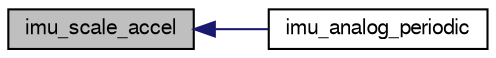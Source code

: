 digraph "imu_scale_accel"
{
  edge [fontname="FreeSans",fontsize="10",labelfontname="FreeSans",labelfontsize="10"];
  node [fontname="FreeSans",fontsize="10",shape=record];
  rankdir="LR";
  Node1 [label="imu_scale_accel",height=0.2,width=0.4,color="black", fillcolor="grey75", style="filled", fontcolor="black"];
  Node1 -> Node2 [dir="back",color="midnightblue",fontsize="10",style="solid",fontname="FreeSans"];
  Node2 [label="imu_analog_periodic",height=0.2,width=0.4,color="black", fillcolor="white", style="filled",URL="$imu__analog_8h.html#ac7d837a527af63aa12d9623710a14e9c"];
}
